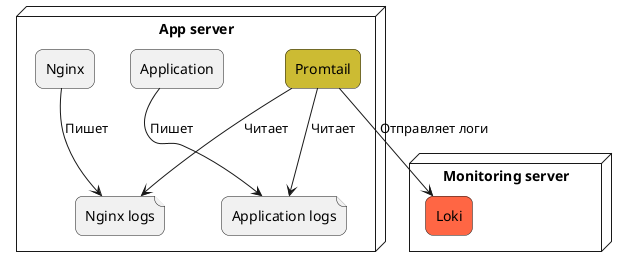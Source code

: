 @startuml

skinparam roundCorner 15

node app_server as "App server" {
  rectangle promtail as "Promtail" #ccbb33
  rectangle nginx as "Nginx"
  file logs_nginx as "Nginx logs"
  file logs_app as "Application logs"
  rectangle Application
}

node "Monitoring server" {
  rectangle loki as "Loki" #ff6644
}

Application --> logs_app : Пишет
nginx --> logs_nginx : Пишет
promtail --> loki : Отправляет логи
promtail --> logs_nginx : Читает
promtail --> logs_app :  Читает

@enduml
